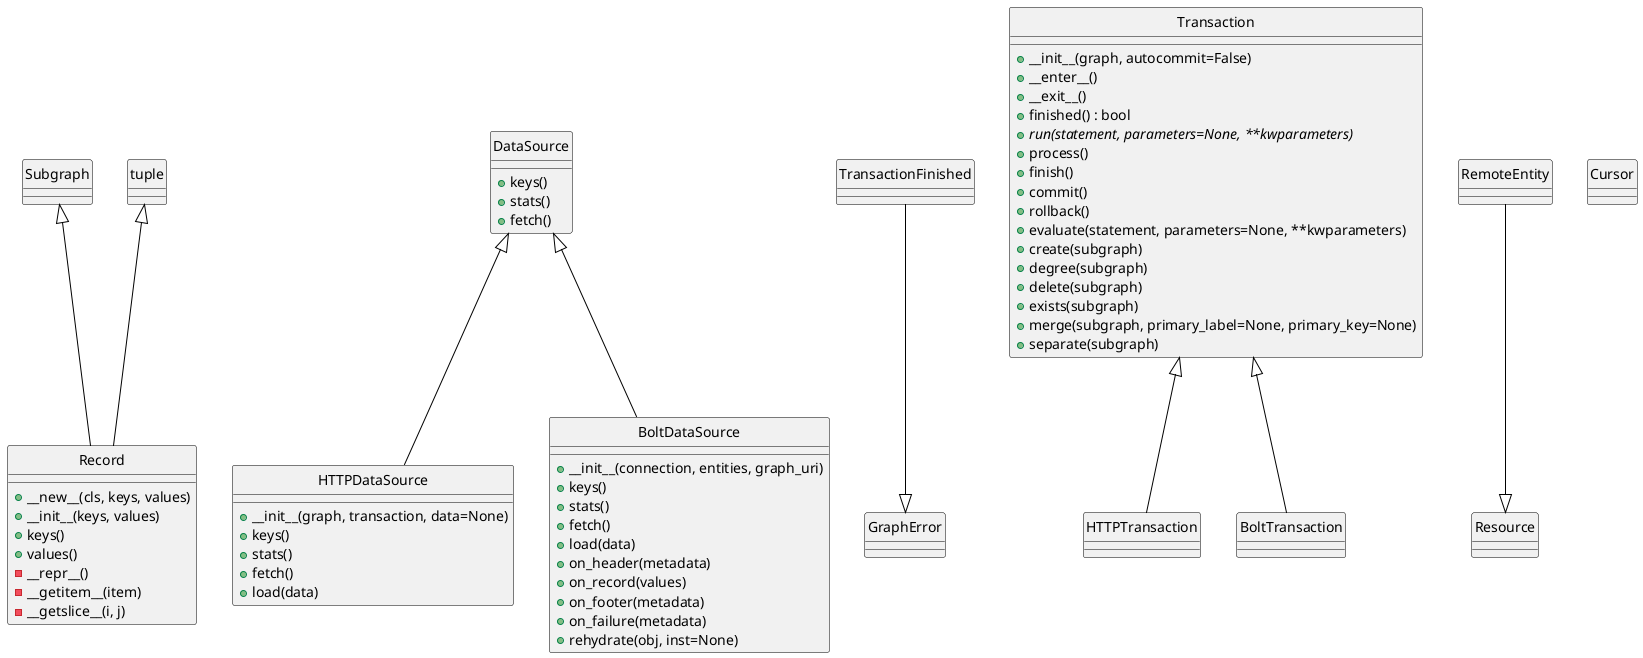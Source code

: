 @startuml

'skinparam monochrome true
'skinparam classBackgroundColor White
skinparam classArrowColor Black
skinparam classBorderColor Black
skinparam stereotypeCBackgroundColor Gray
'hide members
hide circle

class DataSource {
    +keys()
    +stats()
    +fetch()
}

class HTTPDataSource {
    +__init__(graph, transaction, data=None)
    +keys()
    +stats()
    +fetch()
    +load(data)
}

class BoltDataSource {
    +__init__(connection, entities, graph_uri)
    +keys()
    +stats()
    +fetch()
    +load(data)
    +on_header(metadata)
    +on_record(values)
    +on_footer(metadata)
    +on_failure(metadata)
    +rehydrate(obj, inst=None)
}

DataSource <|-- HTTPDataSource
DataSource <|-- BoltDataSource
TransactionFinished --|> GraphError

class Transaction {
    +__init__(graph, autocommit=False)
    +__enter__()
    +__exit__()
    +finished() : bool
    +{abstract}run(statement, parameters=None, **kwparameters)
    +process()
    +finish()
    +commit()
    +rollback()
    +evaluate(statement, parameters=None, **kwparameters)
    +create(subgraph)
    +degree(subgraph)
    +delete(subgraph)
    +exists(subgraph)
    +merge(subgraph, primary_label=None, primary_key=None)
    +separate(subgraph)
}

class HTTPTransaction {
    
}

RemoteEntity --|> Resource
Transaction <|-- HTTPTransaction
Transaction <|-- BoltTransaction

class Cursor {
    
}

class Record {
    +__new__(cls, keys, values)
    +__init__(keys, values)
    +keys()
    +values()
    -__repr__()
    -__getitem__(item)
    -__getslice__(i, j)
}

Record -u-|> tuple
Record -u-|> Subgraph

@enduml